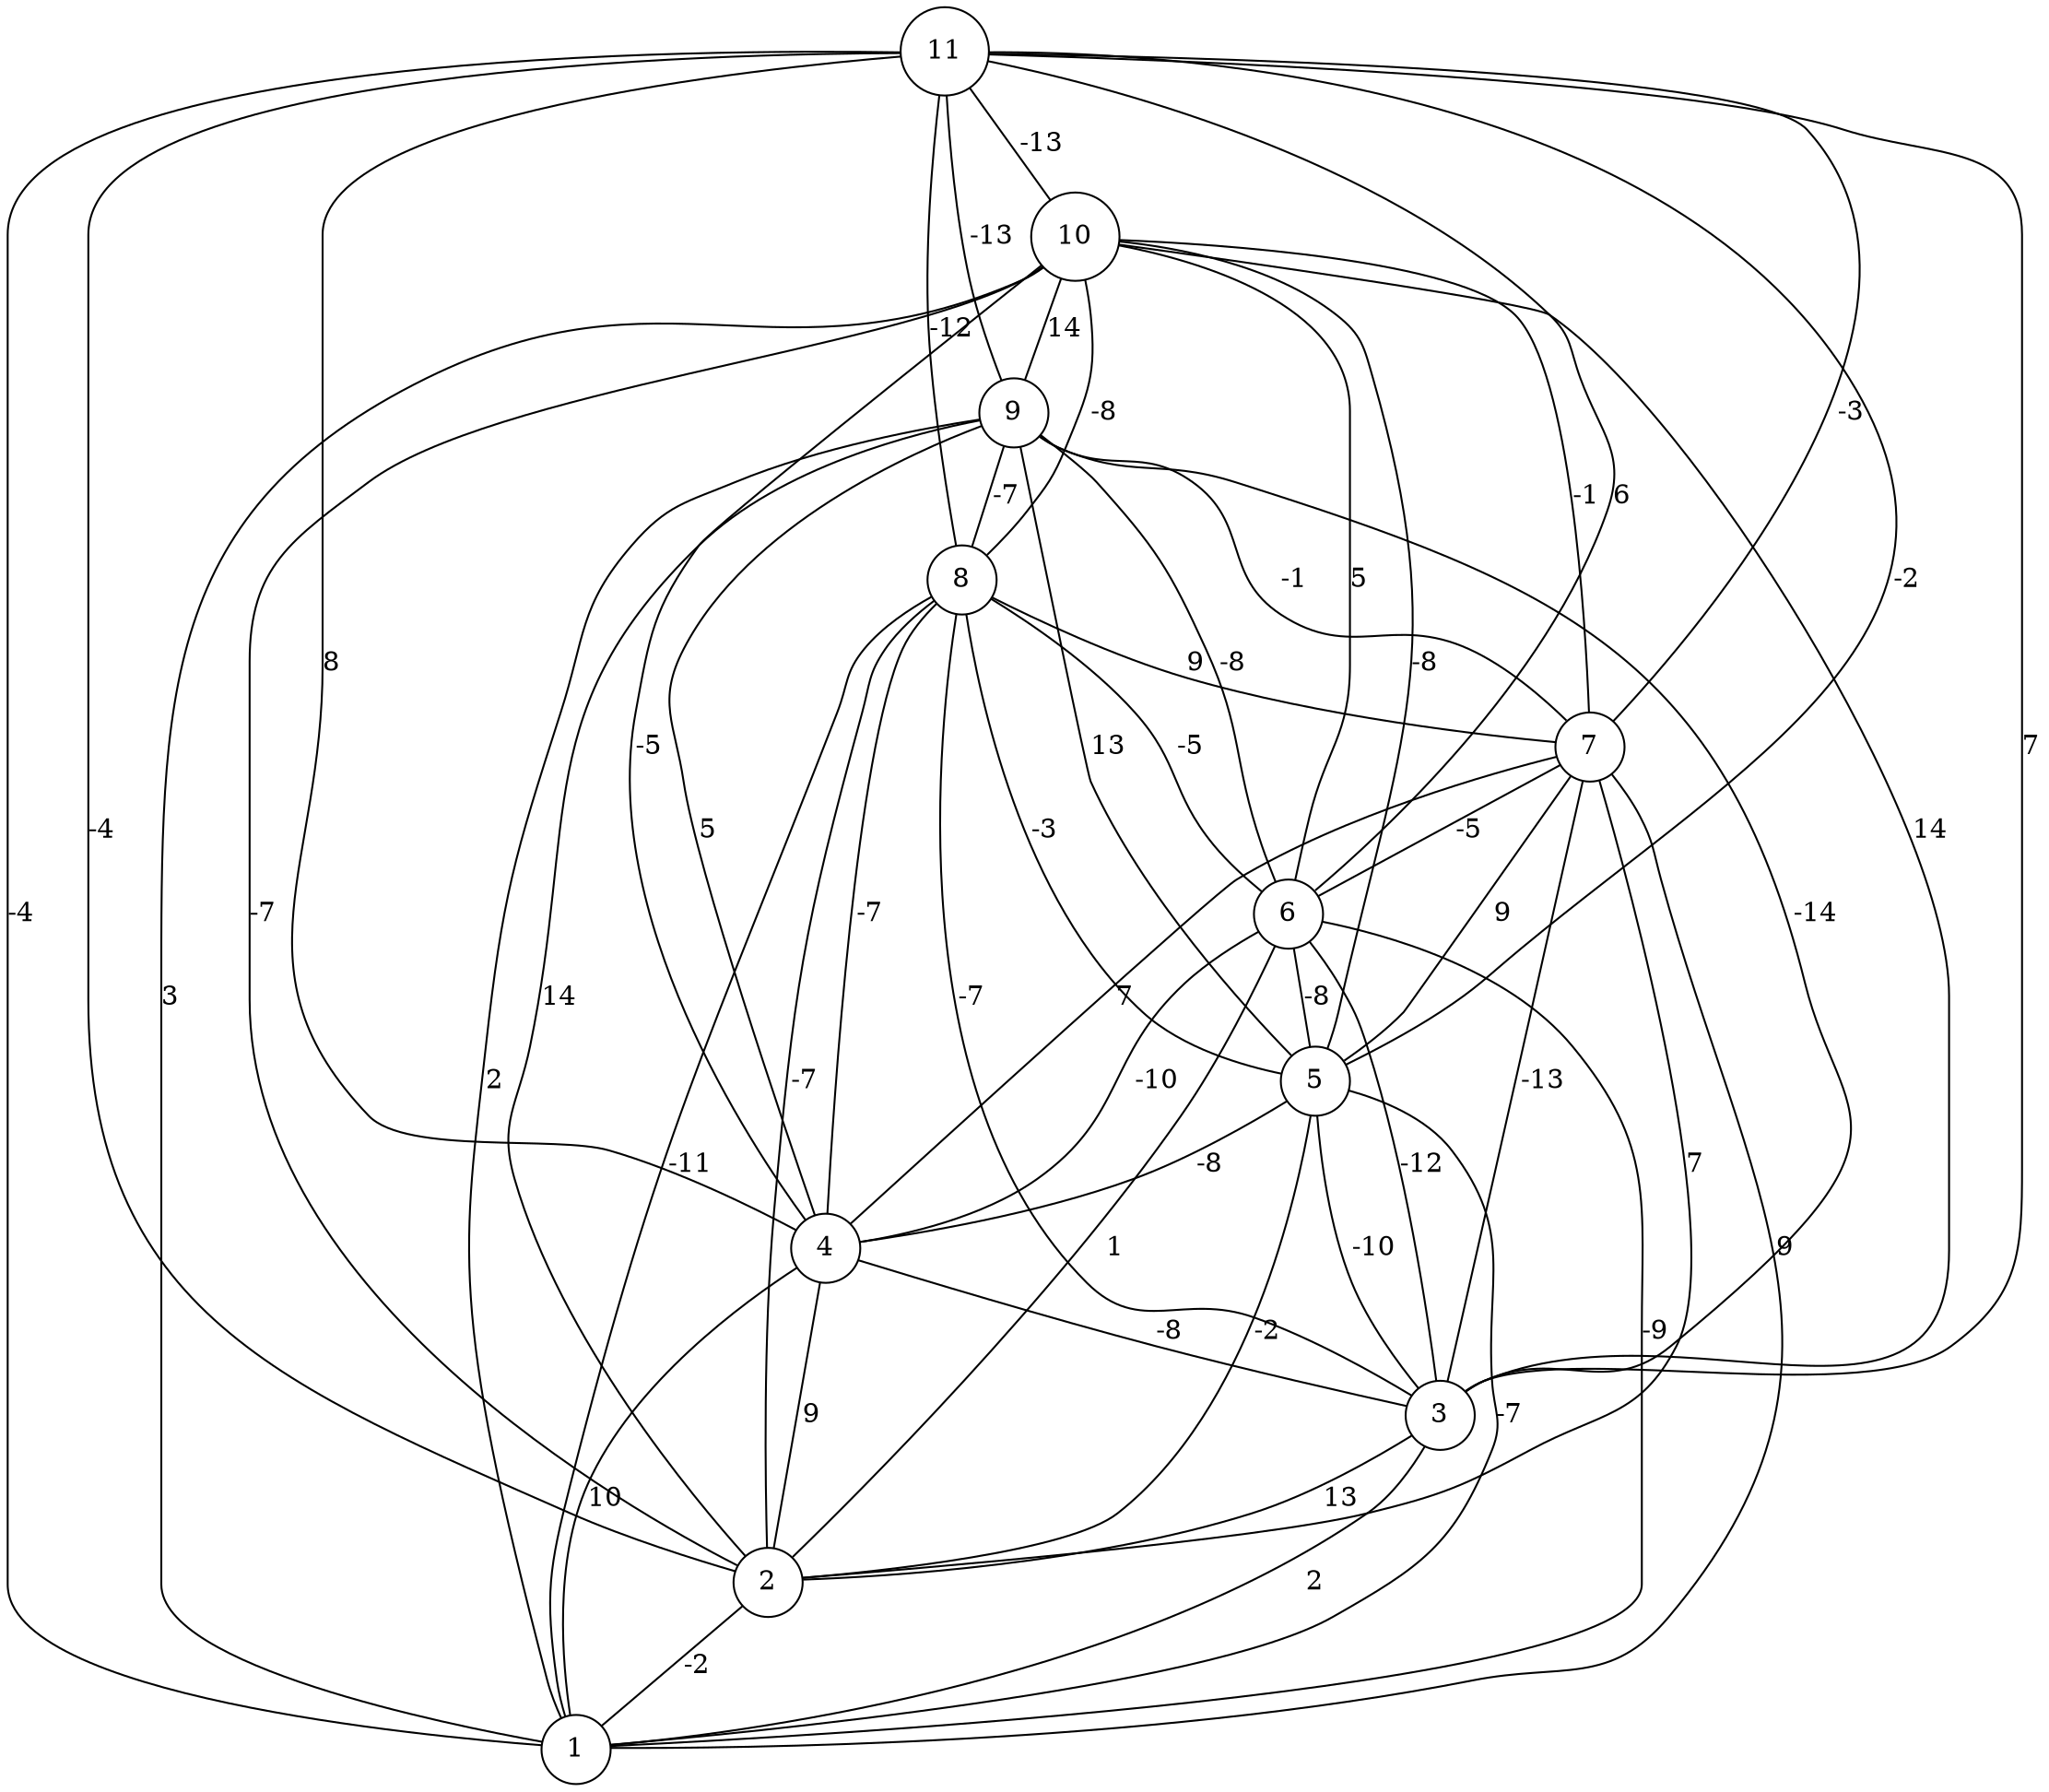 graph { 
	 fontname="Helvetica,Arial,sans-serif" 
	 node [shape = circle]; 
	 11 -- 1 [label = "-4"];
	 11 -- 2 [label = "-4"];
	 11 -- 3 [label = "7"];
	 11 -- 4 [label = "8"];
	 11 -- 5 [label = "-2"];
	 11 -- 6 [label = "6"];
	 11 -- 7 [label = "-3"];
	 11 -- 8 [label = "-12"];
	 11 -- 9 [label = "-13"];
	 11 -- 10 [label = "-13"];
	 10 -- 1 [label = "3"];
	 10 -- 2 [label = "-7"];
	 10 -- 3 [label = "14"];
	 10 -- 4 [label = "-5"];
	 10 -- 5 [label = "-8"];
	 10 -- 6 [label = "5"];
	 10 -- 7 [label = "-1"];
	 10 -- 8 [label = "-8"];
	 10 -- 9 [label = "14"];
	 9 -- 1 [label = "2"];
	 9 -- 2 [label = "14"];
	 9 -- 3 [label = "-14"];
	 9 -- 4 [label = "5"];
	 9 -- 5 [label = "13"];
	 9 -- 6 [label = "-8"];
	 9 -- 7 [label = "-1"];
	 9 -- 8 [label = "-7"];
	 8 -- 1 [label = "-11"];
	 8 -- 2 [label = "-7"];
	 8 -- 3 [label = "-7"];
	 8 -- 4 [label = "-7"];
	 8 -- 5 [label = "-3"];
	 8 -- 6 [label = "-5"];
	 8 -- 7 [label = "9"];
	 7 -- 1 [label = "9"];
	 7 -- 2 [label = "7"];
	 7 -- 3 [label = "-13"];
	 7 -- 4 [label = "7"];
	 7 -- 5 [label = "9"];
	 7 -- 6 [label = "-5"];
	 6 -- 1 [label = "-9"];
	 6 -- 2 [label = "1"];
	 6 -- 3 [label = "-12"];
	 6 -- 4 [label = "-10"];
	 6 -- 5 [label = "-8"];
	 5 -- 1 [label = "-7"];
	 5 -- 2 [label = "-2"];
	 5 -- 3 [label = "-10"];
	 5 -- 4 [label = "-8"];
	 4 -- 1 [label = "10"];
	 4 -- 2 [label = "9"];
	 4 -- 3 [label = "-8"];
	 3 -- 1 [label = "2"];
	 3 -- 2 [label = "13"];
	 2 -- 1 [label = "-2"];
	 1;
	 2;
	 3;
	 4;
	 5;
	 6;
	 7;
	 8;
	 9;
	 10;
	 11;
}
